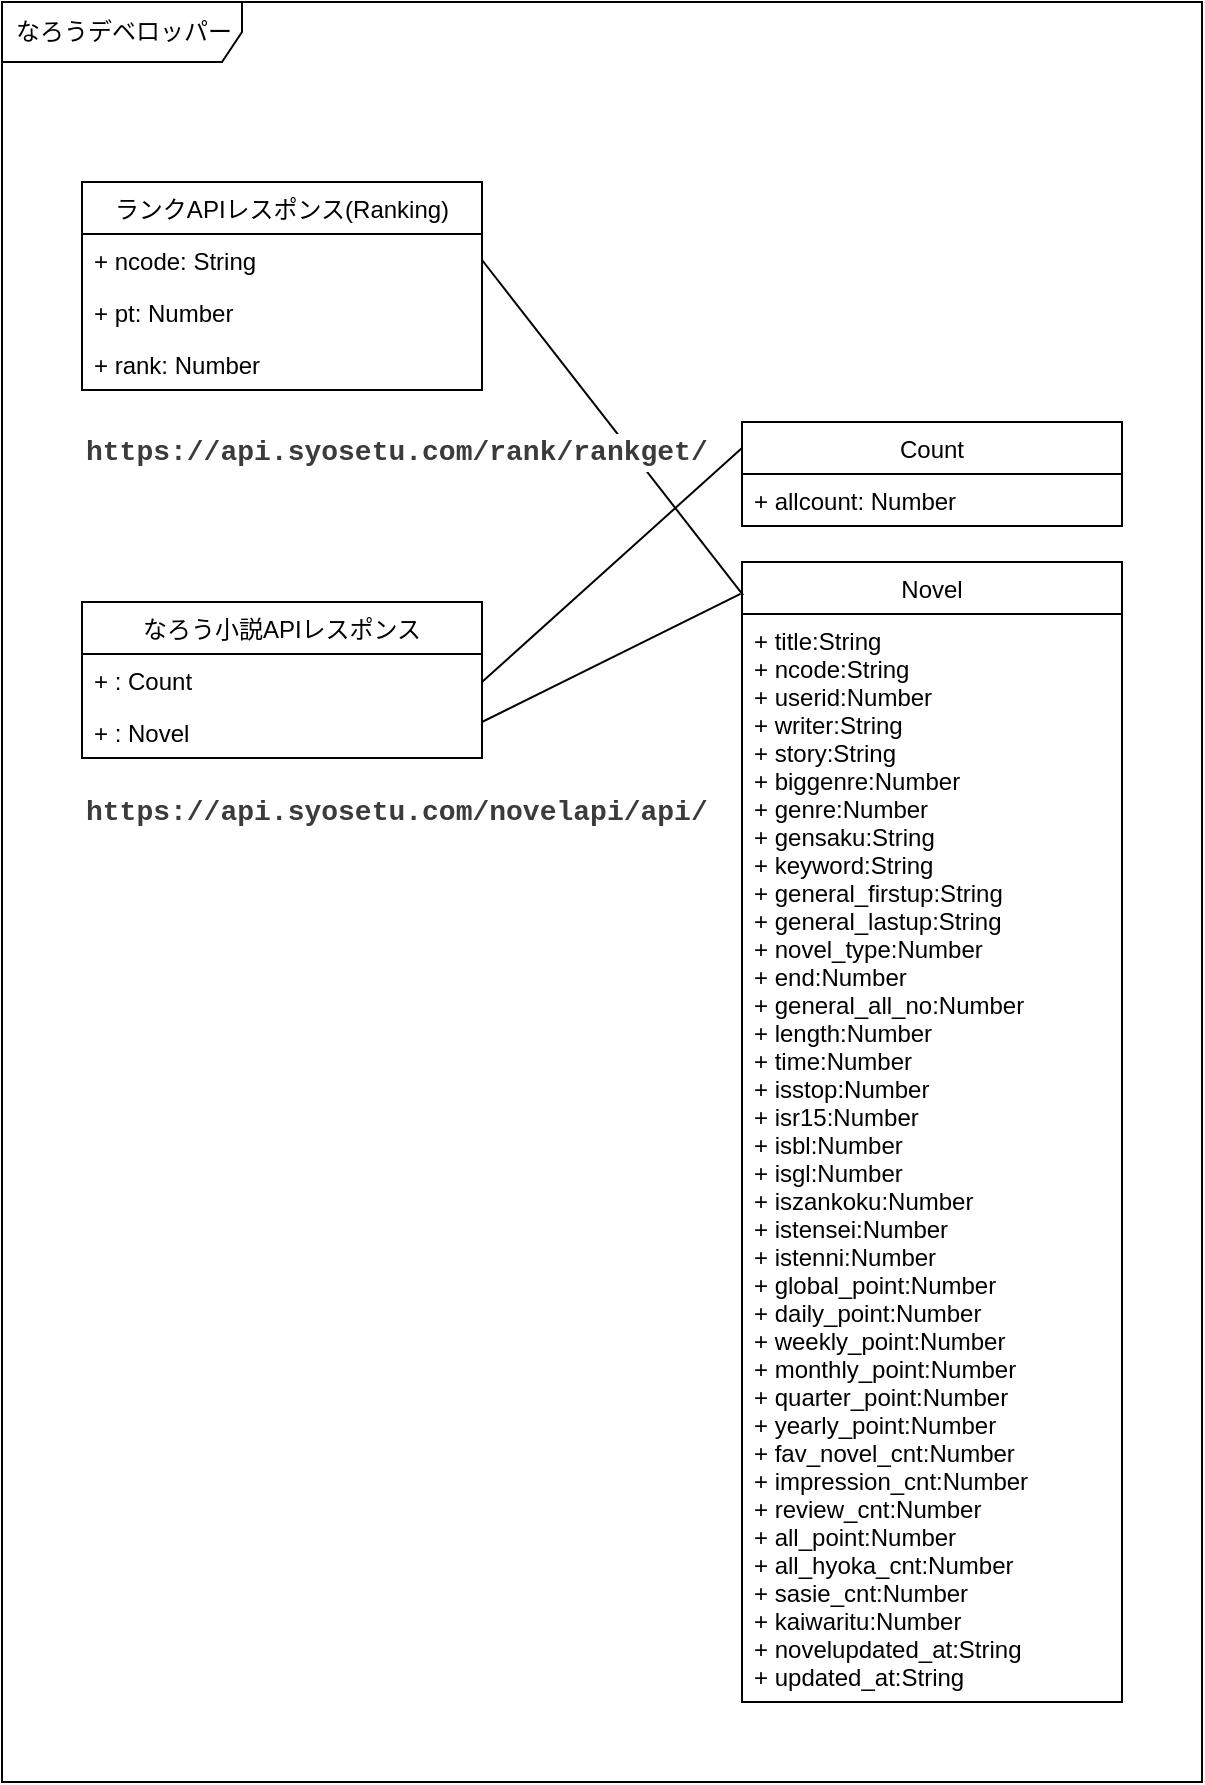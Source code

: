 <mxfile>
    <diagram id="XDcnWwutb2ANEC5SQvO8" name="なろうデベロッパー クラス">
        <mxGraphModel dx="1130" dy="779" grid="1" gridSize="10" guides="1" tooltips="1" connect="1" arrows="1" fold="1" page="1" pageScale="1" pageWidth="827" pageHeight="1169" math="0" shadow="0">
            <root>
                <mxCell id="0"/>
                <mxCell id="1" parent="0"/>
                <mxCell id="18" value="なろうデベロッパー" style="shape=umlFrame;whiteSpace=wrap;html=1;width=120;height=30;boundedLbl=1;verticalAlign=middle;align=left;spacingLeft=5;" parent="1" vertex="1">
                    <mxGeometry x="80" y="120" width="600" height="890" as="geometry"/>
                </mxCell>
                <mxCell id="19" value="ランクAPIレスポンス(Ranking)" style="swimlane;fontStyle=0;childLayout=stackLayout;horizontal=1;startSize=26;fillColor=none;horizontalStack=0;resizeParent=1;resizeParentMax=0;resizeLast=0;collapsible=1;marginBottom=0;" parent="1" vertex="1">
                    <mxGeometry x="120" y="210" width="200" height="104" as="geometry"/>
                </mxCell>
                <mxCell id="20" value="+ ncode: String" style="text;strokeColor=none;fillColor=none;align=left;verticalAlign=top;spacingLeft=4;spacingRight=4;overflow=hidden;rotatable=0;points=[[0,0.5],[1,0.5]];portConstraint=eastwest;" parent="19" vertex="1">
                    <mxGeometry y="26" width="200" height="26" as="geometry"/>
                </mxCell>
                <mxCell id="21" value="+ pt: Number" style="text;strokeColor=none;fillColor=none;align=left;verticalAlign=top;spacingLeft=4;spacingRight=4;overflow=hidden;rotatable=0;points=[[0,0.5],[1,0.5]];portConstraint=eastwest;" parent="19" vertex="1">
                    <mxGeometry y="52" width="200" height="26" as="geometry"/>
                </mxCell>
                <mxCell id="22" value="+ rank: Number" style="text;strokeColor=none;fillColor=none;align=left;verticalAlign=top;spacingLeft=4;spacingRight=4;overflow=hidden;rotatable=0;points=[[0,0.5],[1,0.5]];portConstraint=eastwest;" parent="19" vertex="1">
                    <mxGeometry y="78" width="200" height="26" as="geometry"/>
                </mxCell>
                <mxCell id="23" value="なろう小説APIレスポンス" style="swimlane;fontStyle=0;childLayout=stackLayout;horizontal=1;startSize=26;fillColor=none;horizontalStack=0;resizeParent=1;resizeParentMax=0;resizeLast=0;collapsible=1;marginBottom=0;" parent="1" vertex="1">
                    <mxGeometry x="120" y="420" width="200" height="78" as="geometry"/>
                </mxCell>
                <mxCell id="24" value="+ : Count" style="text;strokeColor=none;fillColor=none;align=left;verticalAlign=top;spacingLeft=4;spacingRight=4;overflow=hidden;rotatable=0;points=[[0,0.5],[1,0.5]];portConstraint=eastwest;" parent="23" vertex="1">
                    <mxGeometry y="26" width="200" height="26" as="geometry"/>
                </mxCell>
                <mxCell id="25" value="+ : Novel" style="text;strokeColor=none;fillColor=none;align=left;verticalAlign=top;spacingLeft=4;spacingRight=4;overflow=hidden;rotatable=0;points=[[0,0.5],[1,0.5]];portConstraint=eastwest;" parent="23" vertex="1">
                    <mxGeometry y="52" width="200" height="26" as="geometry"/>
                </mxCell>
                <mxCell id="26" value="Count" style="swimlane;fontStyle=0;childLayout=stackLayout;horizontal=1;startSize=26;fillColor=none;horizontalStack=0;resizeParent=1;resizeParentMax=0;resizeLast=0;collapsible=1;marginBottom=0;" parent="1" vertex="1">
                    <mxGeometry x="450" y="330" width="190" height="52" as="geometry"/>
                </mxCell>
                <mxCell id="27" value="+ allcount: Number" style="text;strokeColor=none;fillColor=none;align=left;verticalAlign=top;spacingLeft=4;spacingRight=4;overflow=hidden;rotatable=0;points=[[0,0.5],[1,0.5]];portConstraint=eastwest;" parent="26" vertex="1">
                    <mxGeometry y="26" width="190" height="26" as="geometry"/>
                </mxCell>
                <mxCell id="28" value="Novel" style="swimlane;fontStyle=0;childLayout=stackLayout;horizontal=1;startSize=26;fillColor=none;horizontalStack=0;resizeParent=1;resizeParentMax=0;resizeLast=0;collapsible=1;marginBottom=0;" parent="1" vertex="1">
                    <mxGeometry x="450" y="400" width="190" height="570" as="geometry"/>
                </mxCell>
                <mxCell id="29" value="+ title:String&#10;+ ncode:String&#10;+ userid:Number&#10;+ writer:String&#10;+ story:String&#10;+ biggenre:Number&#10;+ genre:Number&#10;+ gensaku:String&#10;+ keyword:String&#10;+ general_firstup:String&#10;+ general_lastup:String&#10;+ novel_type:Number&#10;+ end:Number&#10;+ general_all_no:Number&#10;+ length:Number&#10;+ time:Number&#10;+ isstop:Number&#10;+ isr15:Number&#10;+ isbl:Number&#10;+ isgl:Number&#10;+ iszankoku:Number&#10;+ istensei:Number&#10;+ istenni:Number&#10;+ global_point:Number&#10;+ daily_point:Number&#10;+ weekly_point:Number&#10;+ monthly_point:Number&#10;+ quarter_point:Number&#10;+ yearly_point:Number&#10;+ fav_novel_cnt:Number&#10;+ impression_cnt:Number&#10;+ review_cnt:Number&#10;+ all_point:Number&#10;+ all_hyoka_cnt:Number&#10;+ sasie_cnt:Number&#10;+ kaiwaritu:Number&#10;+ novelupdated_at:String&#10;+ updated_at:String&#10;" style="text;strokeColor=none;fillColor=none;align=left;verticalAlign=top;spacingLeft=4;spacingRight=4;overflow=hidden;rotatable=0;points=[[0,0.5],[1,0.5]];portConstraint=eastwest;" parent="28" vertex="1">
                    <mxGeometry y="26" width="190" height="544" as="geometry"/>
                </mxCell>
                <mxCell id="30" style="edgeStyle=none;html=1;entryX=0;entryY=0.25;entryDx=0;entryDy=0;endArrow=none;endFill=0;exitX=1;exitY=0.538;exitDx=0;exitDy=0;exitPerimeter=0;" parent="1" source="24" target="26" edge="1">
                    <mxGeometry relative="1" as="geometry"/>
                </mxCell>
                <mxCell id="31" style="edgeStyle=none;html=1;endArrow=none;endFill=0;entryX=-0.004;entryY=0.028;entryDx=0;entryDy=0;entryPerimeter=0;exitX=1;exitY=0.308;exitDx=0;exitDy=0;exitPerimeter=0;" parent="1" source="25" target="28" edge="1">
                    <mxGeometry relative="1" as="geometry">
                        <mxPoint x="450" y="410" as="targetPoint"/>
                    </mxGeometry>
                </mxCell>
                <mxCell id="32" style="edgeStyle=none;html=1;entryX=0.003;entryY=0.029;entryDx=0;entryDy=0;entryPerimeter=0;exitX=1;exitY=0.5;exitDx=0;exitDy=0;endArrow=none;endFill=0;" parent="1" source="20" target="28" edge="1">
                    <mxGeometry relative="1" as="geometry"/>
                </mxCell>
                <mxCell id="33" value="&lt;div style=&quot;color: rgb(59, 59, 59); background-color: rgb(255, 255, 255); font-family: &amp;quot;Cascadia Code&amp;quot;, Consolas, &amp;quot;Courier New&amp;quot;, monospace, Consolas, &amp;quot;Courier New&amp;quot;, monospace; font-weight: bold; font-size: 14px; line-height: 19px;&quot;&gt;https://api.syosetu.com/rank/rankget/&lt;/div&gt;" style="text;html=1;align=left;verticalAlign=middle;resizable=0;points=[];autosize=1;strokeColor=none;fillColor=none;" parent="1" vertex="1">
                    <mxGeometry x="120" y="330" width="330" height="30" as="geometry"/>
                </mxCell>
                <mxCell id="34" value="&lt;div style=&quot;color: rgb(59, 59, 59); background-color: rgb(255, 255, 255); font-family: &amp;quot;Cascadia Code&amp;quot;, Consolas, &amp;quot;Courier New&amp;quot;, monospace, Consolas, &amp;quot;Courier New&amp;quot;, monospace; font-weight: bold; font-size: 14px; line-height: 19px;&quot;&gt;&lt;div style=&quot;line-height: 19px;&quot;&gt;https://api.syosetu.com/novelapi/api/ &lt;/div&gt;&lt;/div&gt;" style="text;html=1;align=left;verticalAlign=middle;resizable=0;points=[];autosize=1;strokeColor=none;fillColor=none;" parent="1" vertex="1">
                    <mxGeometry x="120" y="510" width="330" height="30" as="geometry"/>
                </mxCell>
            </root>
        </mxGraphModel>
    </diagram>
</mxfile>
